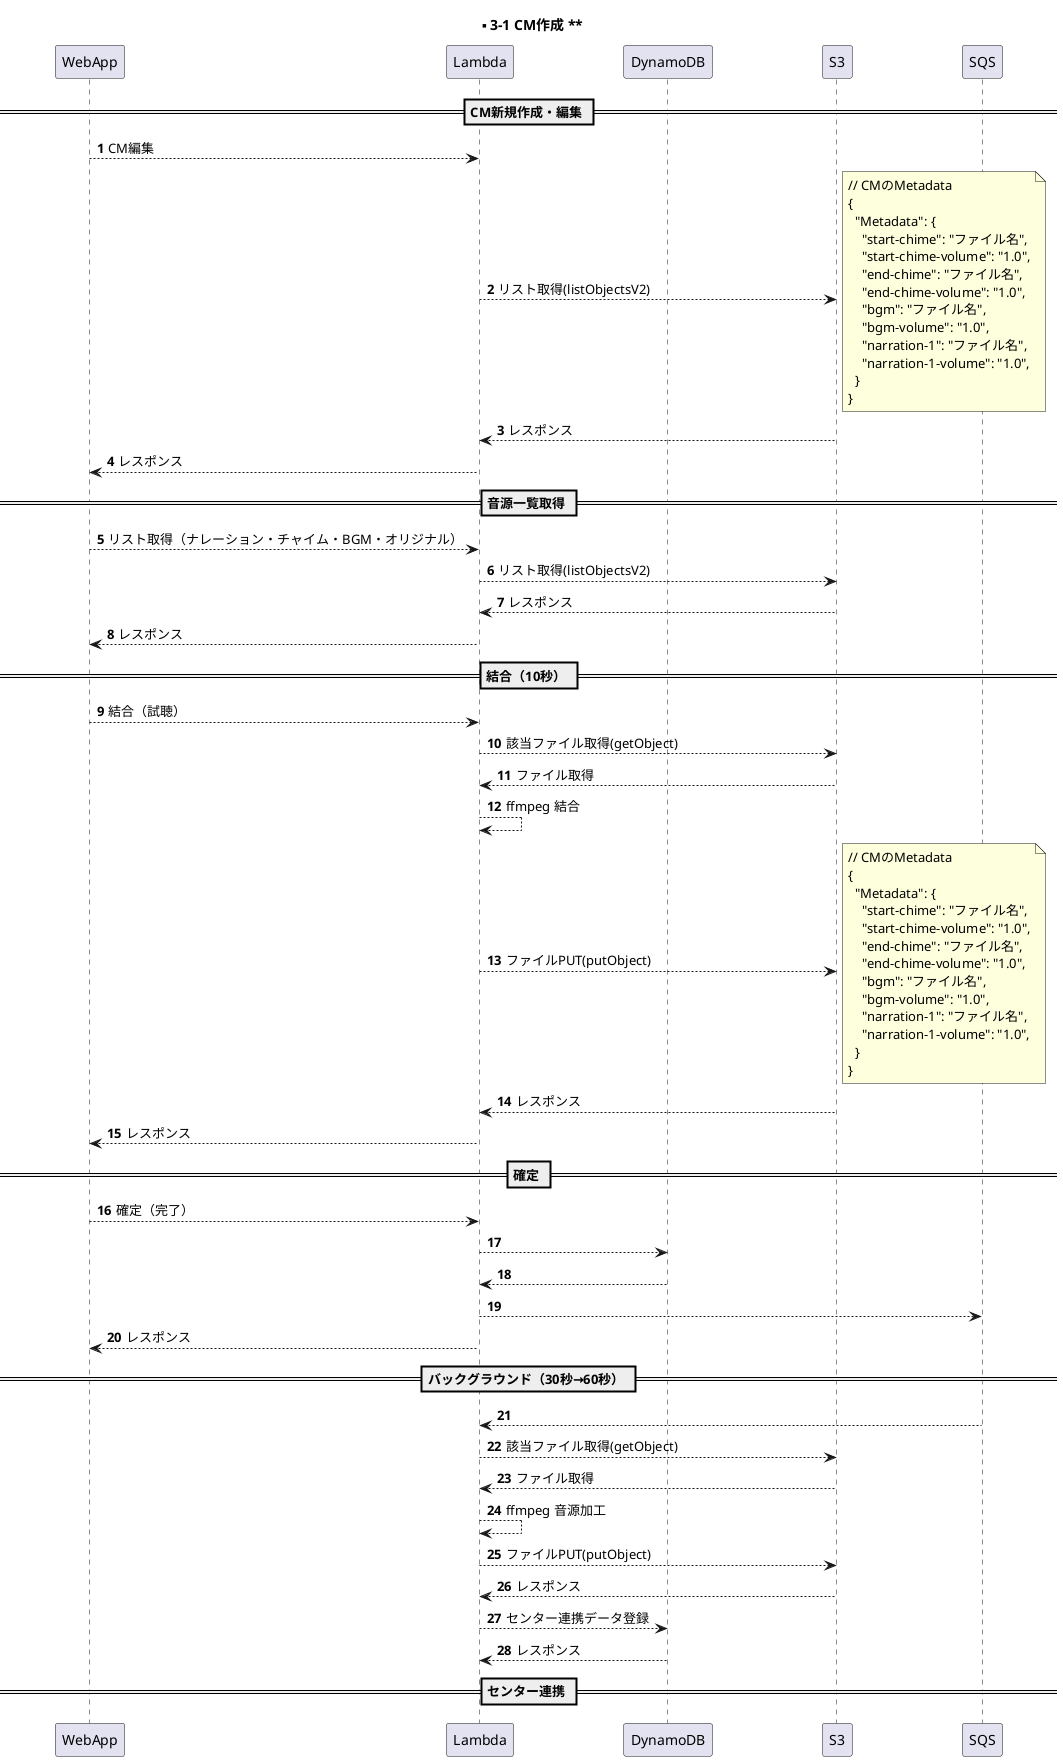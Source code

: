 @startuml s3-1

participant WebApp order 1
participant Lambda order 2
participant DynamoDB order 3
participant S3 order 4
participant SQS order 5
skinparam ParticipantPadding 50
autonumber

title ** 3-1 CM作成 **

== CM新規作成・編集 ==
WebApp --> Lambda: CM編集
Lambda --> S3: リスト取得(listObjectsV2)
note right
// CMのMetadata
{
  "Metadata": {
    "start-chime": "ファイル名",
    "start-chime-volume": "1.0",
    "end-chime": "ファイル名",
    "end-chime-volume": "1.0",
    "bgm": "ファイル名",
    "bgm-volume": "1.0",
    "narration-1": "ファイル名",
    "narration-1-volume": "1.0",
  }
}
end note
Lambda <-- S3: レスポンス
WebApp <-- Lambda: レスポンス

== 音源一覧取得 ==
WebApp --> Lambda: リスト取得（ナレーション・チャイム・BGM・オリジナル）
Lambda --> S3: リスト取得(listObjectsV2)
Lambda <-- S3: レスポンス
WebApp <-- Lambda: レスポンス

== 結合（10秒） ==
WebApp --> Lambda: 結合（試聴）
Lambda --> S3: 該当ファイル取得(getObject)
Lambda <-- S3: ファイル取得
Lambda --> Lambda: ffmpeg 結合
Lambda --> S3: ファイルPUT(putObject)
note right
// CMのMetadata
{
  "Metadata": {
    "start-chime": "ファイル名",
    "start-chime-volume": "1.0",
    "end-chime": "ファイル名",
    "end-chime-volume": "1.0",
    "bgm": "ファイル名",
    "bgm-volume": "1.0",
    "narration-1": "ファイル名",
    "narration-1-volume": "1.0",
  }
}
end note
Lambda <-- S3: レスポンス
WebApp <-- Lambda: レスポンス

== 確定 ==
WebApp --> Lambda: 確定（完了）
Lambda --> DynamoDB
Lambda <-- DynamoDB
Lambda --> SQS
WebApp <-- Lambda: レスポンス

== バックグラウンド（30秒→60秒） ==
Lambda <-- SQS
Lambda --> S3: 該当ファイル取得(getObject)
Lambda <-- S3: ファイル取得
Lambda --> Lambda: ffmpeg 音源加工
Lambda --> S3: ファイルPUT(putObject)
Lambda <-- S3: レスポンス
Lambda --> DynamoDB: センター連携データ登録
Lambda <-- DynamoDB: レスポンス

== センター連携 ==



@enduml